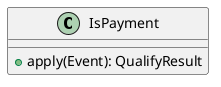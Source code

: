 @startuml

    class IsPayment [[IsPayment.html]] {
        +apply(Event): QualifyResult
    }

@enduml
